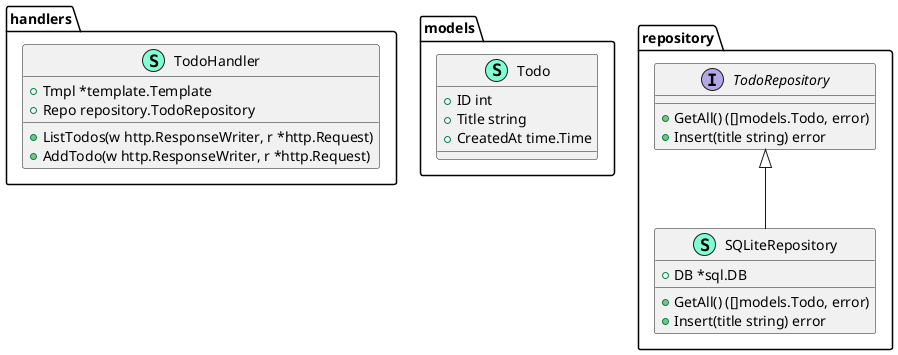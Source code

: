@startuml
namespace handlers {
    class TodoHandler << (S,Aquamarine) >> {
        + Tmpl *template.Template
        + Repo repository.TodoRepository

        + ListTodos(w http.ResponseWriter, r *http.Request) 
        + AddTodo(w http.ResponseWriter, r *http.Request) 

    }
}


namespace models {
    class Todo << (S,Aquamarine) >> {
        + ID int
        + Title string
        + CreatedAt time.Time

    }
}


namespace repository {
    class SQLiteRepository << (S,Aquamarine) >> {
        + DB *sql.DB

        + GetAll() ([]models.Todo, error)
        + Insert(title string) error

    }
    interface TodoRepository  {
        + GetAll() ([]models.Todo, error)
        + Insert(title string) error

    }
}

"repository.TodoRepository" <|-- "repository.SQLiteRepository"

@enduml
